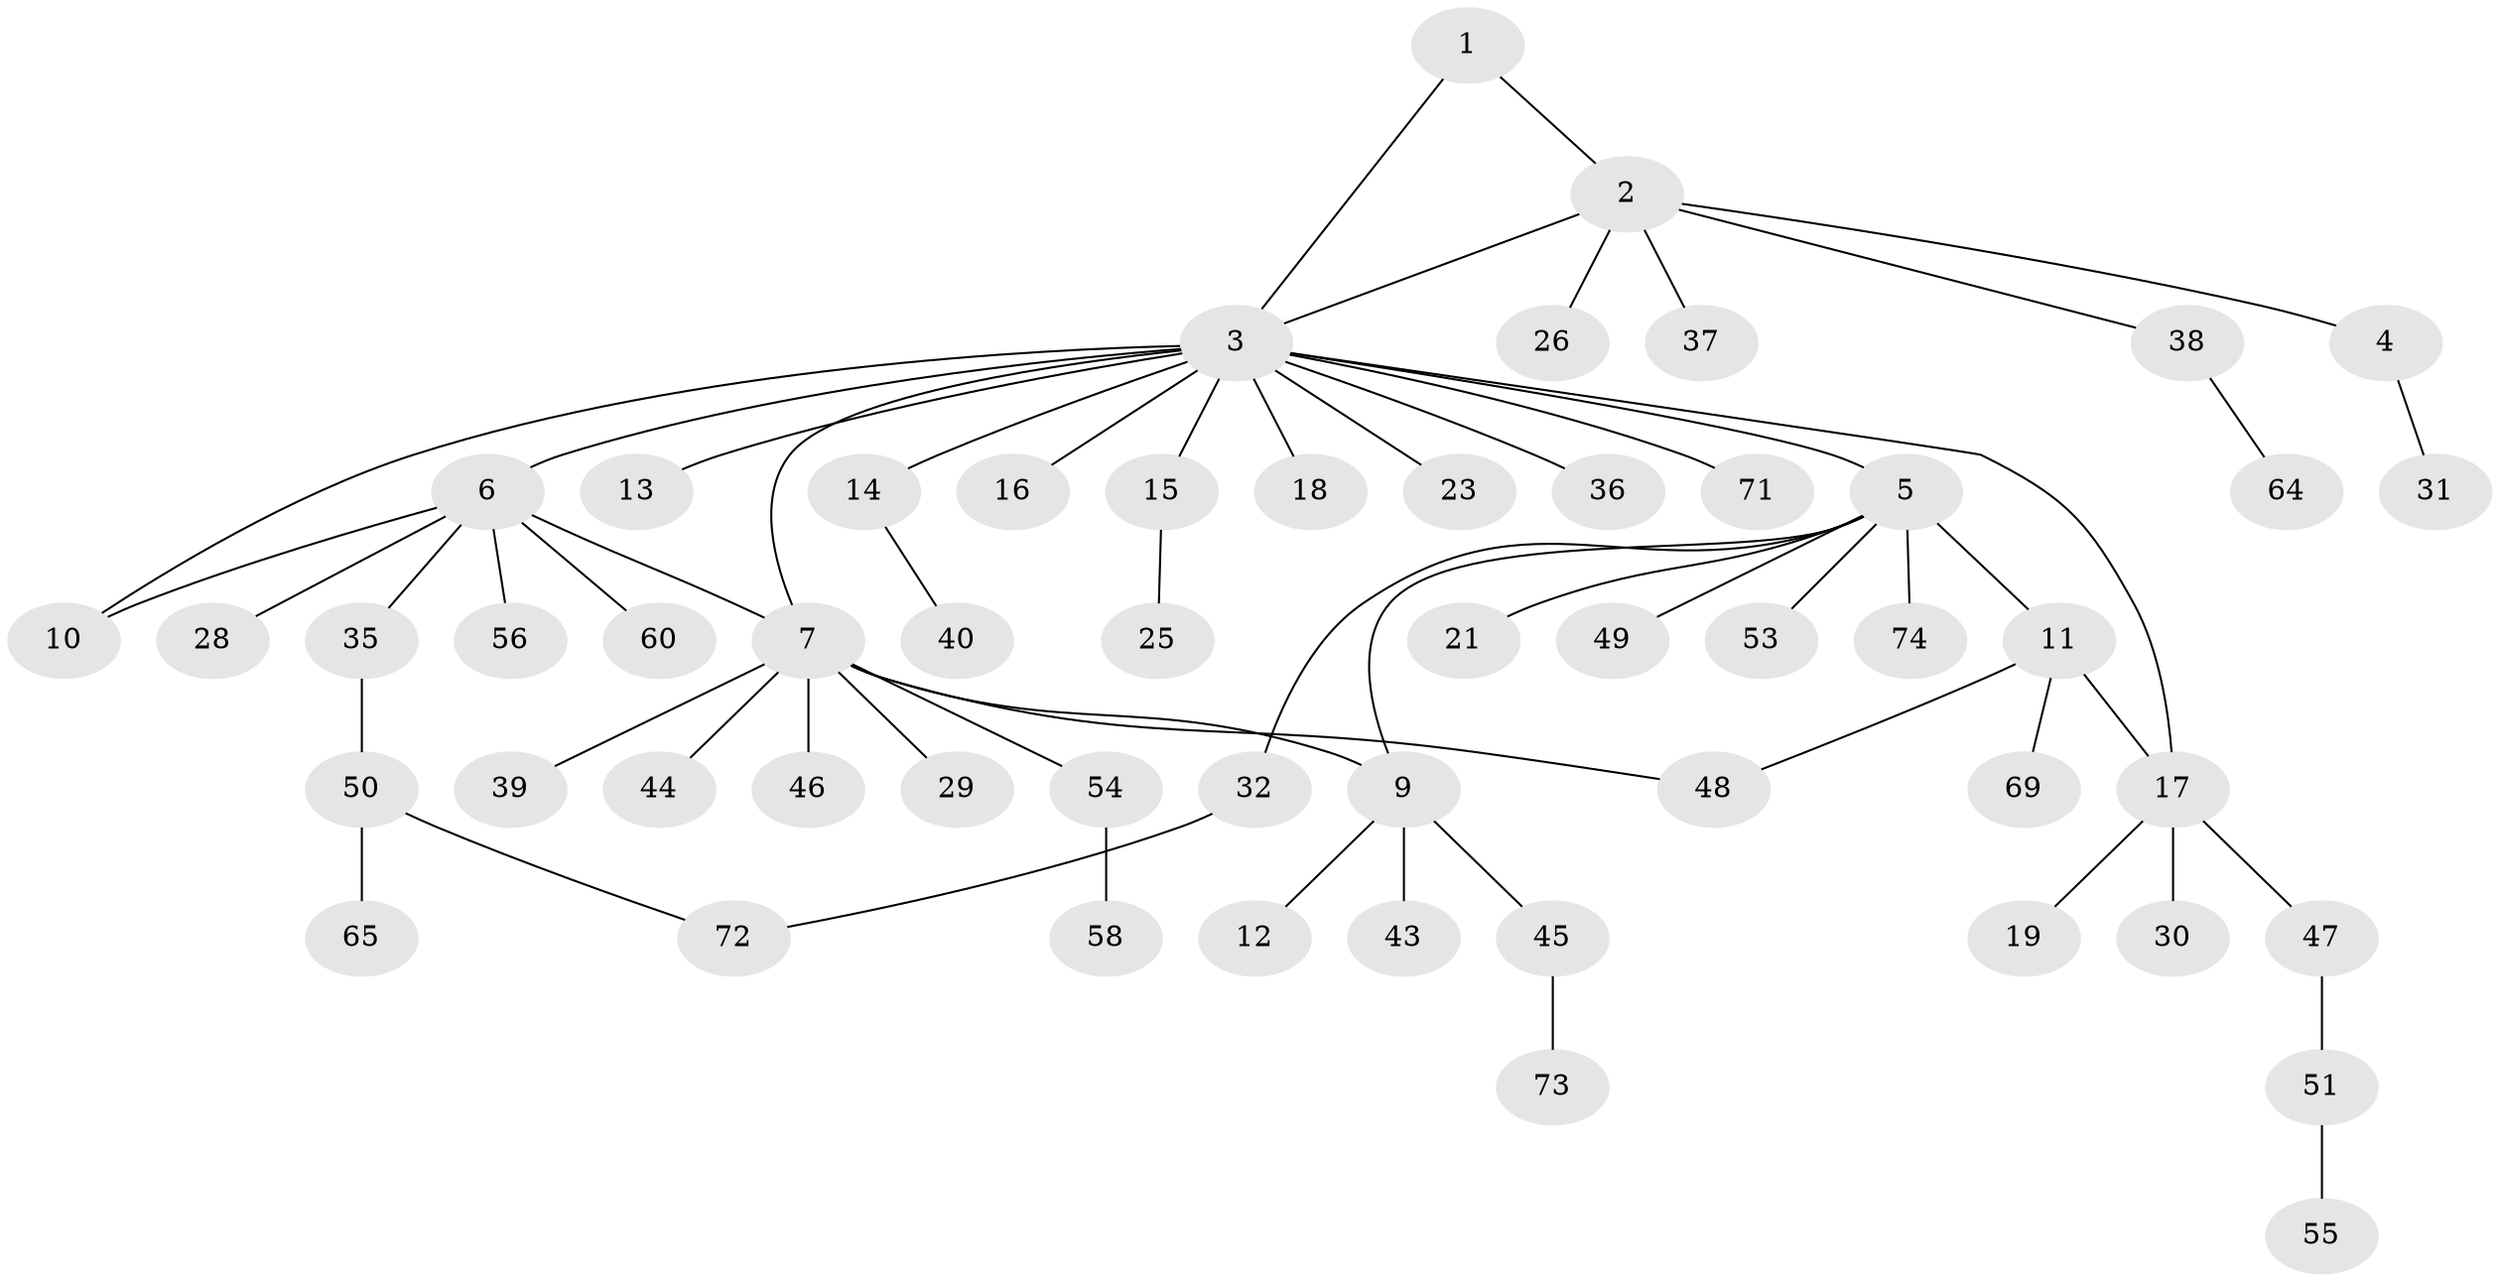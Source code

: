 // Generated by graph-tools (version 1.1) at 2025/23/03/03/25 07:23:49]
// undirected, 55 vertices, 61 edges
graph export_dot {
graph [start="1"]
  node [color=gray90,style=filled];
  1 [super="+66"];
  2 [super="+22"];
  3 [super="+57"];
  4 [super="+8"];
  5 [super="+20"];
  6 [super="+41"];
  7 [super="+27"];
  9 [super="+34"];
  10 [super="+70"];
  11 [super="+24"];
  12;
  13;
  14;
  15 [super="+62"];
  16;
  17 [super="+33"];
  18;
  19;
  21;
  23;
  25 [super="+42"];
  26;
  28;
  29 [super="+61"];
  30;
  31;
  32;
  35 [super="+52"];
  36;
  37;
  38 [super="+63"];
  39;
  40;
  43;
  44;
  45;
  46;
  47;
  48;
  49;
  50 [super="+59"];
  51 [super="+68"];
  53;
  54 [super="+67"];
  55;
  56;
  58;
  60;
  64;
  65;
  69;
  71;
  72;
  73;
  74;
  1 -- 2;
  1 -- 3;
  2 -- 3;
  2 -- 4;
  2 -- 37;
  2 -- 26;
  2 -- 38;
  3 -- 5;
  3 -- 6 [weight=2];
  3 -- 7;
  3 -- 10;
  3 -- 13;
  3 -- 14;
  3 -- 15;
  3 -- 16;
  3 -- 17;
  3 -- 18;
  3 -- 23;
  3 -- 36;
  3 -- 71;
  4 -- 31;
  5 -- 9;
  5 -- 11;
  5 -- 21;
  5 -- 53;
  5 -- 32;
  5 -- 49;
  5 -- 74;
  6 -- 10;
  6 -- 28;
  6 -- 35;
  6 -- 56;
  6 -- 60;
  6 -- 7;
  7 -- 9;
  7 -- 29;
  7 -- 44;
  7 -- 46;
  7 -- 48;
  7 -- 39;
  7 -- 54;
  9 -- 12;
  9 -- 43;
  9 -- 45;
  11 -- 17;
  11 -- 48;
  11 -- 69;
  14 -- 40;
  15 -- 25;
  17 -- 19;
  17 -- 30;
  17 -- 47;
  32 -- 72;
  35 -- 50;
  38 -- 64;
  45 -- 73;
  47 -- 51;
  50 -- 65;
  50 -- 72;
  51 -- 55;
  54 -- 58;
}
